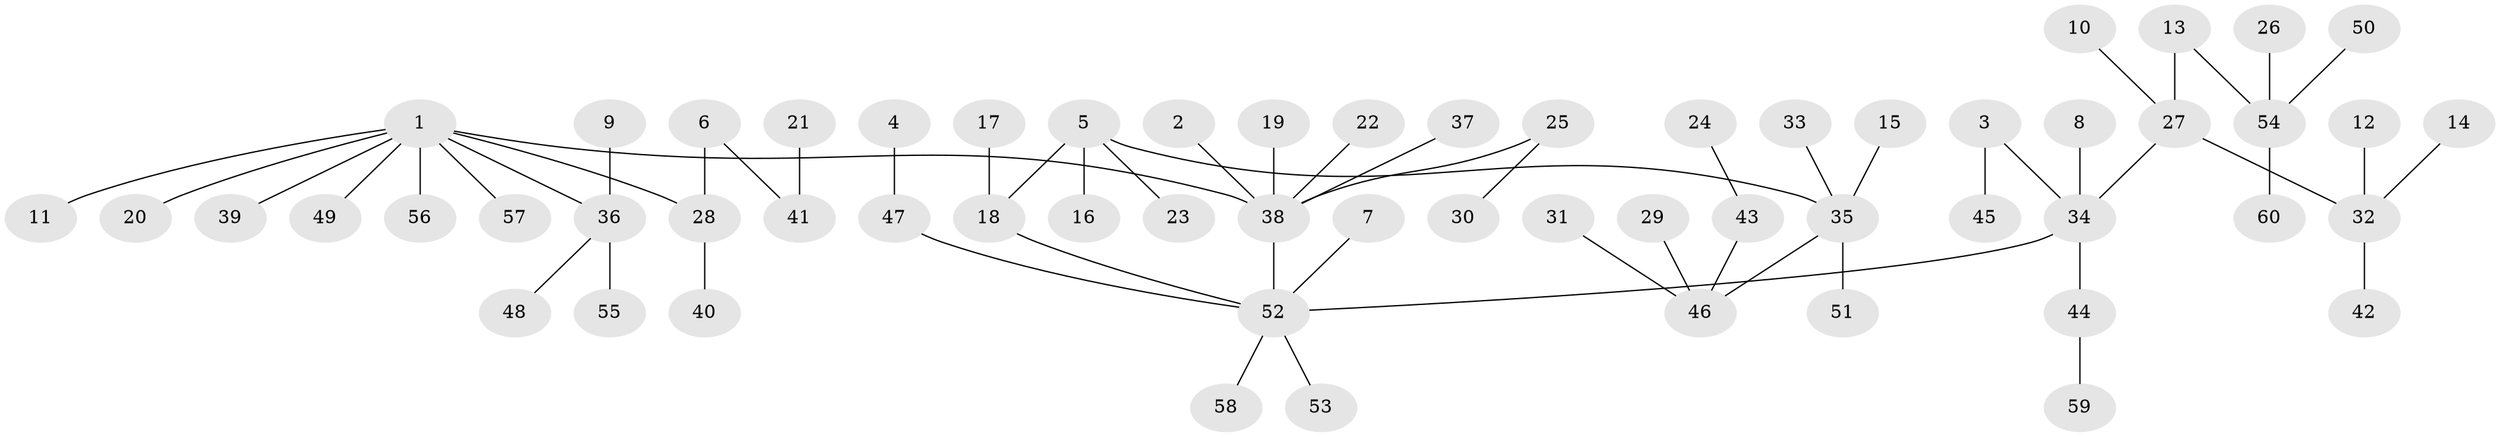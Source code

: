 // original degree distribution, {4: 0.08333333333333333, 3: 0.075, 7: 0.016666666666666666, 1: 0.5416666666666666, 9: 0.008333333333333333, 5: 0.025, 2: 0.23333333333333334, 6: 0.016666666666666666}
// Generated by graph-tools (version 1.1) at 2025/26/03/09/25 03:26:30]
// undirected, 60 vertices, 59 edges
graph export_dot {
graph [start="1"]
  node [color=gray90,style=filled];
  1;
  2;
  3;
  4;
  5;
  6;
  7;
  8;
  9;
  10;
  11;
  12;
  13;
  14;
  15;
  16;
  17;
  18;
  19;
  20;
  21;
  22;
  23;
  24;
  25;
  26;
  27;
  28;
  29;
  30;
  31;
  32;
  33;
  34;
  35;
  36;
  37;
  38;
  39;
  40;
  41;
  42;
  43;
  44;
  45;
  46;
  47;
  48;
  49;
  50;
  51;
  52;
  53;
  54;
  55;
  56;
  57;
  58;
  59;
  60;
  1 -- 11 [weight=1.0];
  1 -- 20 [weight=1.0];
  1 -- 28 [weight=1.0];
  1 -- 36 [weight=1.0];
  1 -- 38 [weight=1.0];
  1 -- 39 [weight=1.0];
  1 -- 49 [weight=1.0];
  1 -- 56 [weight=1.0];
  1 -- 57 [weight=1.0];
  2 -- 38 [weight=1.0];
  3 -- 34 [weight=1.0];
  3 -- 45 [weight=1.0];
  4 -- 47 [weight=1.0];
  5 -- 16 [weight=1.0];
  5 -- 18 [weight=1.0];
  5 -- 23 [weight=1.0];
  5 -- 35 [weight=1.0];
  6 -- 28 [weight=1.0];
  6 -- 41 [weight=1.0];
  7 -- 52 [weight=1.0];
  8 -- 34 [weight=1.0];
  9 -- 36 [weight=1.0];
  10 -- 27 [weight=1.0];
  12 -- 32 [weight=1.0];
  13 -- 27 [weight=1.0];
  13 -- 54 [weight=1.0];
  14 -- 32 [weight=1.0];
  15 -- 35 [weight=1.0];
  17 -- 18 [weight=1.0];
  18 -- 52 [weight=1.0];
  19 -- 38 [weight=1.0];
  21 -- 41 [weight=1.0];
  22 -- 38 [weight=1.0];
  24 -- 43 [weight=1.0];
  25 -- 30 [weight=1.0];
  25 -- 38 [weight=1.0];
  26 -- 54 [weight=1.0];
  27 -- 32 [weight=1.0];
  27 -- 34 [weight=1.0];
  28 -- 40 [weight=1.0];
  29 -- 46 [weight=1.0];
  31 -- 46 [weight=1.0];
  32 -- 42 [weight=1.0];
  33 -- 35 [weight=1.0];
  34 -- 44 [weight=1.0];
  34 -- 52 [weight=1.0];
  35 -- 46 [weight=1.0];
  35 -- 51 [weight=1.0];
  36 -- 48 [weight=1.0];
  36 -- 55 [weight=1.0];
  37 -- 38 [weight=1.0];
  38 -- 52 [weight=1.0];
  43 -- 46 [weight=1.0];
  44 -- 59 [weight=1.0];
  47 -- 52 [weight=1.0];
  50 -- 54 [weight=1.0];
  52 -- 53 [weight=1.0];
  52 -- 58 [weight=1.0];
  54 -- 60 [weight=1.0];
}
